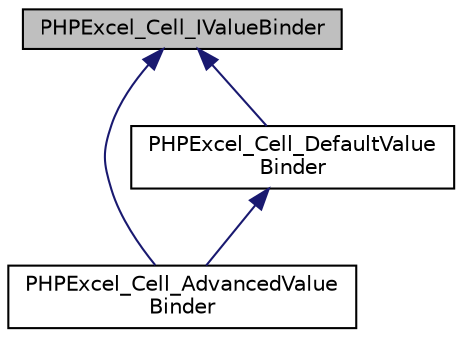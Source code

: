 digraph "PHPExcel_Cell_IValueBinder"
{
  edge [fontname="Helvetica",fontsize="10",labelfontname="Helvetica",labelfontsize="10"];
  node [fontname="Helvetica",fontsize="10",shape=record];
  Node0 [label="PHPExcel_Cell_IValueBinder",height=0.2,width=0.4,color="black", fillcolor="grey75", style="filled", fontcolor="black"];
  Node0 -> Node1 [dir="back",color="midnightblue",fontsize="10",style="solid",fontname="Helvetica"];
  Node1 [label="PHPExcel_Cell_AdvancedValue\lBinder",height=0.2,width=0.4,color="black", fillcolor="white", style="filled",URL="$class_p_h_p_excel___cell___advanced_value_binder.html"];
  Node0 -> Node2 [dir="back",color="midnightblue",fontsize="10",style="solid",fontname="Helvetica"];
  Node2 [label="PHPExcel_Cell_DefaultValue\lBinder",height=0.2,width=0.4,color="black", fillcolor="white", style="filled",URL="$class_p_h_p_excel___cell___default_value_binder.html"];
  Node2 -> Node1 [dir="back",color="midnightblue",fontsize="10",style="solid",fontname="Helvetica"];
}
